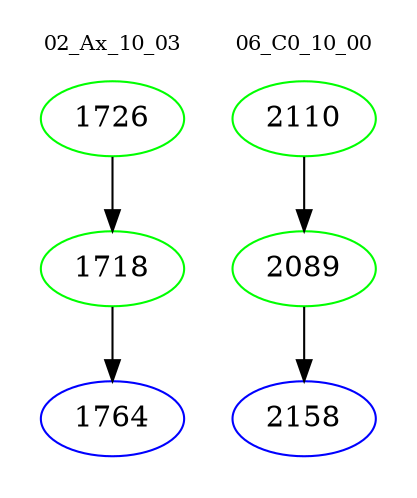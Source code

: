 digraph{
subgraph cluster_0 {
color = white
label = "02_Ax_10_03";
fontsize=10;
T0_1726 [label="1726", color="green"]
T0_1726 -> T0_1718 [color="black"]
T0_1718 [label="1718", color="green"]
T0_1718 -> T0_1764 [color="black"]
T0_1764 [label="1764", color="blue"]
}
subgraph cluster_1 {
color = white
label = "06_C0_10_00";
fontsize=10;
T1_2110 [label="2110", color="green"]
T1_2110 -> T1_2089 [color="black"]
T1_2089 [label="2089", color="green"]
T1_2089 -> T1_2158 [color="black"]
T1_2158 [label="2158", color="blue"]
}
}
